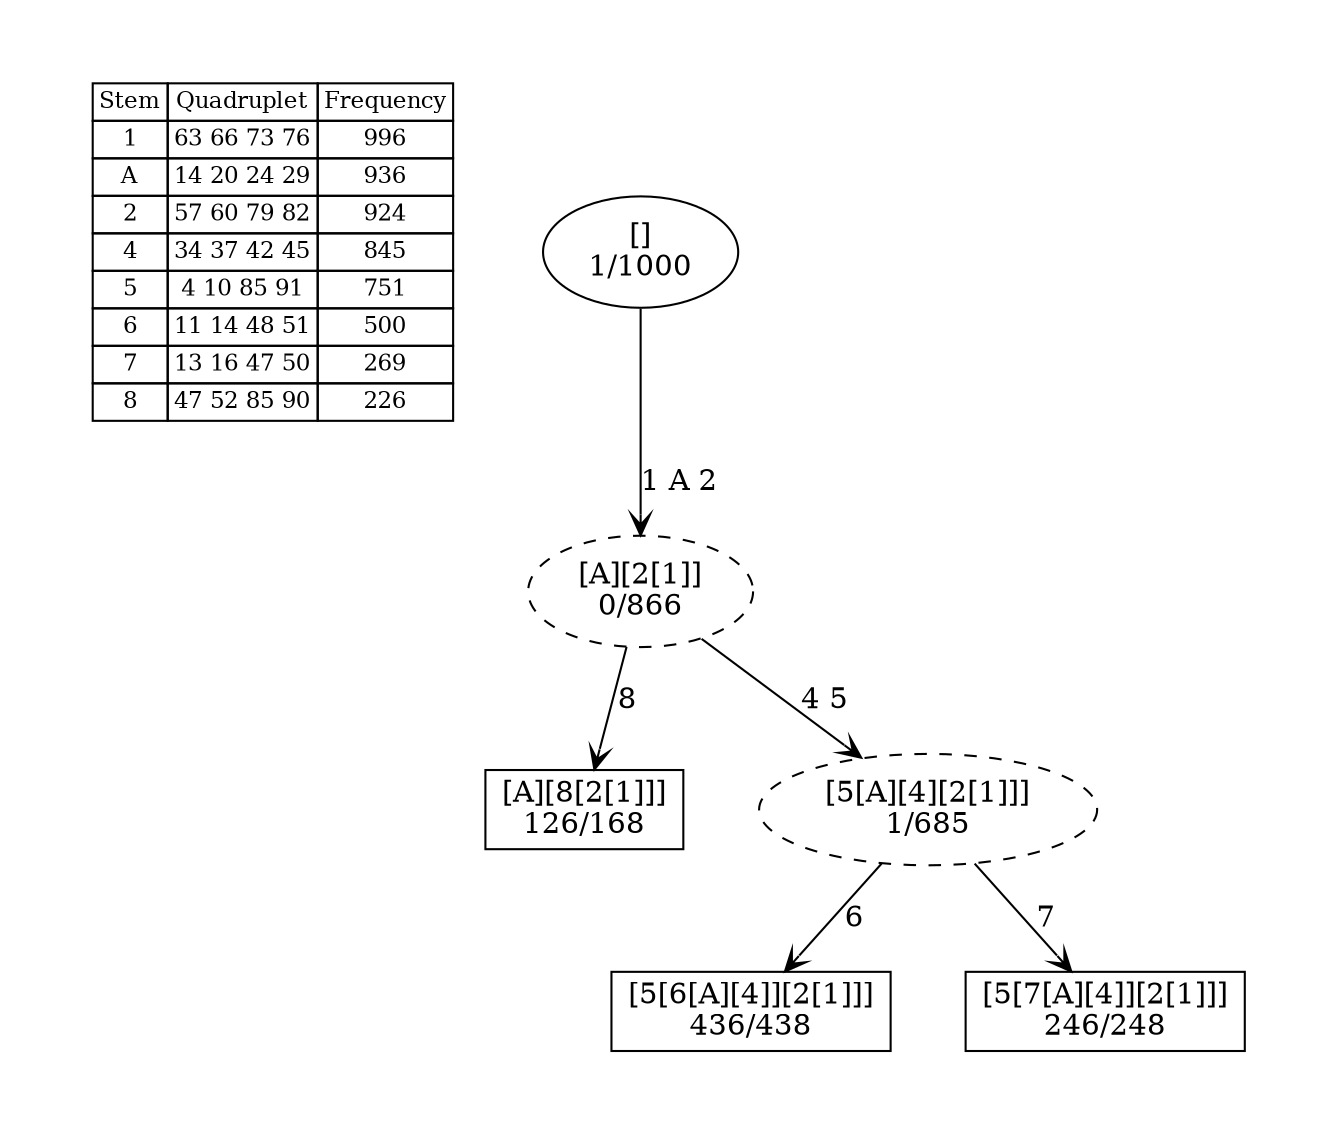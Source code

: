 digraph G {
	pad = 0.5;
	nodesep = 0.5;
"legend" [label = < <table border="0" cellborder="1" cellspacing="0"><tr><td>Stem</td><td>Quadruplet</td><td>Frequency</td></tr>
<tr><td>1</td><td>63 66 73 76</td><td>996</td></tr>
<tr><td>A</td><td>14 20 24 29</td><td>936</td></tr>
<tr><td>2</td><td>57 60 79 82</td><td>924</td></tr>
<tr><td>4</td><td>34 37 42 45</td><td>845</td></tr>
<tr><td>5</td><td>4 10 85 91</td><td>751</td></tr>
<tr><td>6</td><td>11 14 48 51</td><td>500</td></tr>
<tr><td>7</td><td>13 16 47 50</td><td>269</td></tr>
<tr><td>8</td><td>47 52 85 90</td><td>226</td></tr>
</table>>, shape = plaintext, fontsize=11];
"1 A 2 4 5 6 " [shape = box];
"1 A 2 4 5 7 " [shape = box];
"1 A 2 8 " [shape = box];
"1 A 2 4 5 " [style = dashed];
"1 A 2 " [style = dashed];
"1 A 2 4 5 6 " [label = "[5[6[A][4]][2[1]]]\n436/438"];
"1 A 2 4 5 7 " [label = "[5[7[A][4]][2[1]]]\n246/248"];
"1 A 2 8 " [label = "[A][8[2[1]]]\n126/168"];
"1 A 2 4 5 " [label = "[5[A][4][2[1]]]\n1/685"];
"1 A 2 " [label = "[A][2[1]]\n0/866"];
"" [label = "[]\n1/1000"];
"1 A 2 4 5 " -> "1 A 2 4 5 6 " [label = "6 ", arrowhead = vee];
"1 A 2 4 5 " -> "1 A 2 4 5 7 " [label = "7 ", arrowhead = vee];
"1 A 2 " -> "1 A 2 8 " [label = "8 ", arrowhead = vee];
"1 A 2 " -> "1 A 2 4 5 " [label = "4 5 ", arrowhead = vee];
"" -> "1 A 2 " [label = "1 A 2 ", arrowhead = vee];
}